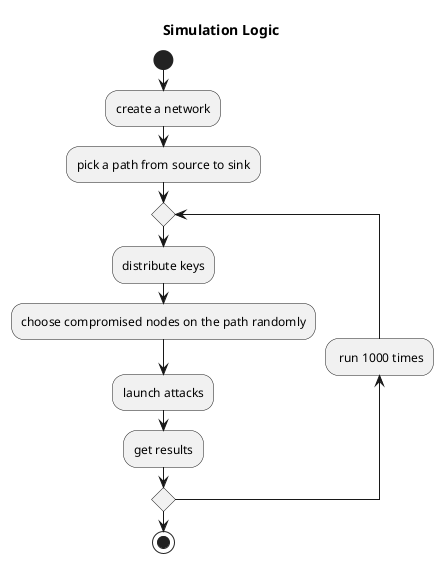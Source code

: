 @startuml
title Simulation Logic

start
:create a network;
:pick a path from source to sink;
repeat
    :distribute keys;
    :choose compromised nodes on the path randomly;
    :launch attacks;
    :get results;
backward: run 1000 times;
repeat while ()
stop
@enduml
